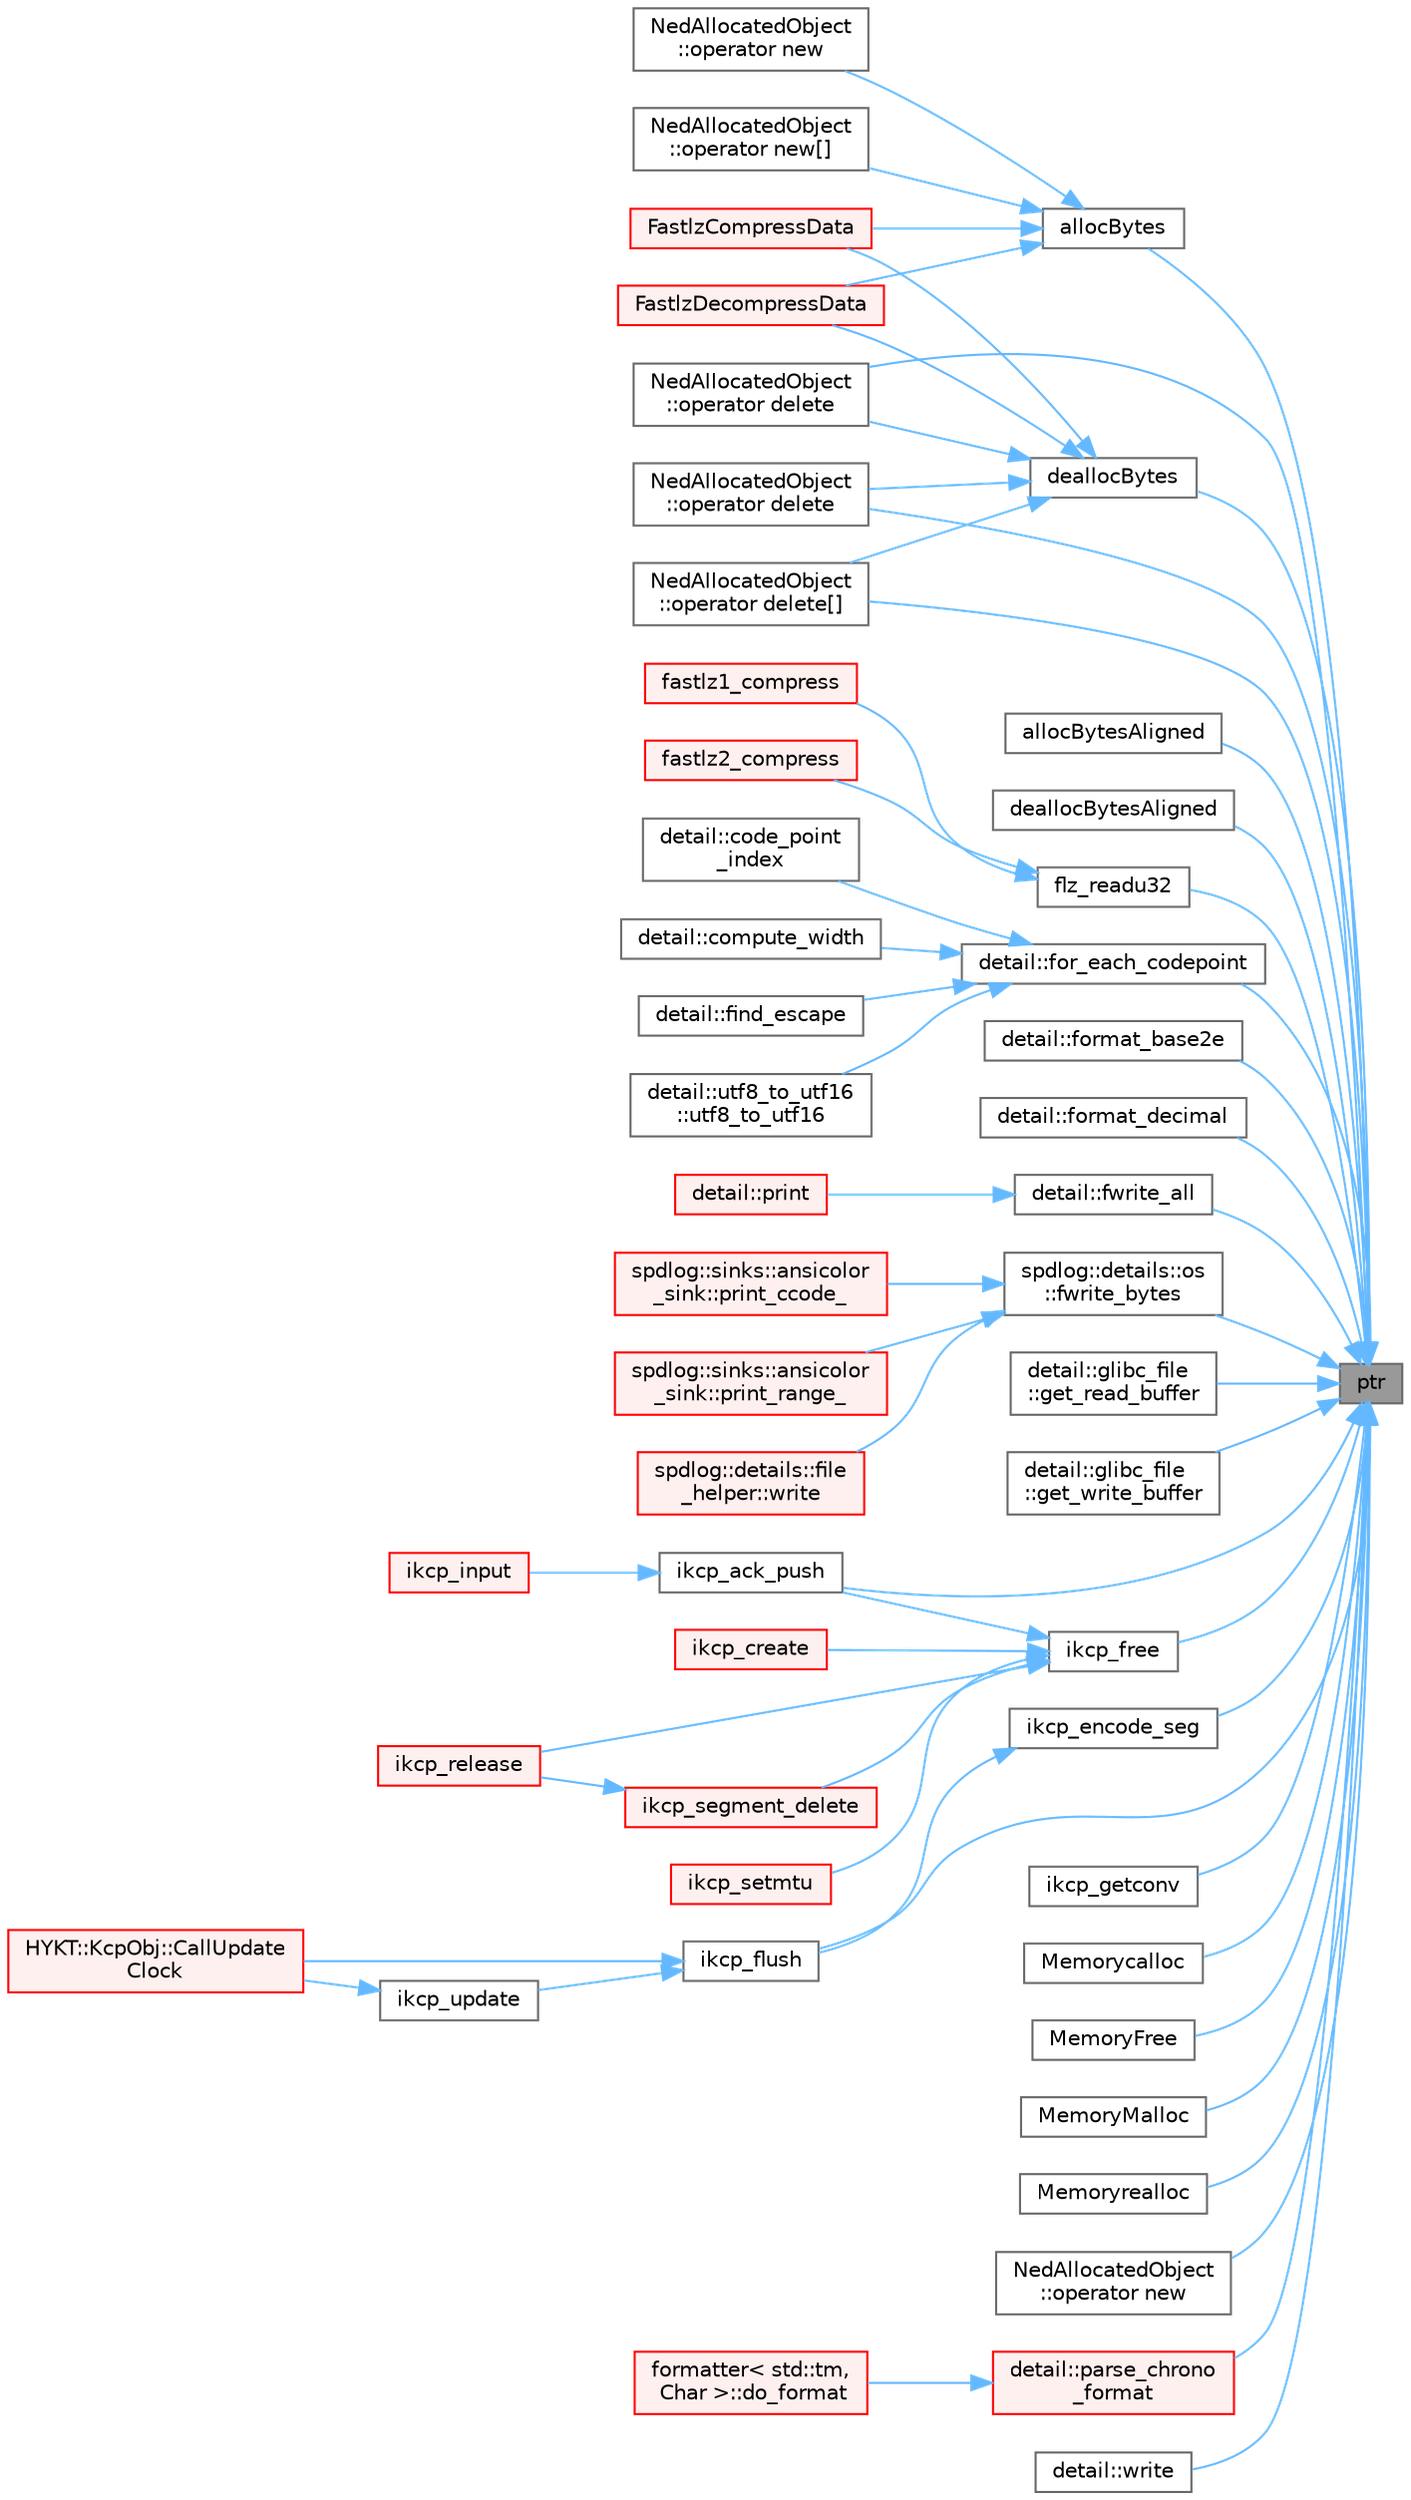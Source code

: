 digraph "ptr"
{
 // LATEX_PDF_SIZE
  bgcolor="transparent";
  edge [fontname=Helvetica,fontsize=10,labelfontname=Helvetica,labelfontsize=10];
  node [fontname=Helvetica,fontsize=10,shape=box,height=0.2,width=0.4];
  rankdir="RL";
  Node1 [id="Node000001",label="ptr",height=0.2,width=0.4,color="gray40", fillcolor="grey60", style="filled", fontcolor="black",tooltip="Converts p to const void* for pointer formatting."];
  Node1 -> Node2 [id="edge1_Node000001_Node000002",dir="back",color="steelblue1",style="solid",tooltip=" "];
  Node2 [id="Node000002",label="allocBytes",height=0.2,width=0.4,color="grey40", fillcolor="white", style="filled",URL="$_ned_allocator_impl_8cpp.html#af15278d7a4bba22072363abe7b04fb1e",tooltip="分配指定大小的内存"];
  Node2 -> Node3 [id="edge2_Node000002_Node000003",dir="back",color="steelblue1",style="solid",tooltip=" "];
  Node3 [id="Node000003",label="FastlzCompressData",height=0.2,width=0.4,color="red", fillcolor="#FFF0F0", style="filled",URL="$common_8cpp.html#a18f079fdf22e51b397aecbc9b760de21",tooltip="fastlz 压缩数据。"];
  Node2 -> Node17 [id="edge3_Node000002_Node000017",dir="back",color="steelblue1",style="solid",tooltip=" "];
  Node17 [id="Node000017",label="FastlzDecompressData",height=0.2,width=0.4,color="red", fillcolor="#FFF0F0", style="filled",URL="$common_8cpp.html#a4a392b934d85ed54106c471cad69665d",tooltip="fastlz 解压数据。"];
  Node2 -> Node18 [id="edge4_Node000002_Node000018",dir="back",color="steelblue1",style="solid",tooltip=" "];
  Node18 [id="Node000018",label="NedAllocatedObject\l::operator new",height=0.2,width=0.4,color="grey40", fillcolor="white", style="filled",URL="$class_ned_allocated_object.html#a2ecdbbd7b03ce152aff07a873204b0a4",tooltip="重载 new 运算符"];
  Node2 -> Node19 [id="edge5_Node000002_Node000019",dir="back",color="steelblue1",style="solid",tooltip=" "];
  Node19 [id="Node000019",label="NedAllocatedObject\l::operator new[]",height=0.2,width=0.4,color="grey40", fillcolor="white", style="filled",URL="$class_ned_allocated_object.html#a6668c14f4f23fb9eaf6b94ee949d0e70",tooltip="重载 new[] 运算符"];
  Node1 -> Node20 [id="edge6_Node000001_Node000020",dir="back",color="steelblue1",style="solid",tooltip=" "];
  Node20 [id="Node000020",label="allocBytesAligned",height=0.2,width=0.4,color="grey40", fillcolor="white", style="filled",URL="$_ned_allocator_impl_8cpp.html#ae371b68680b7cf241fe3f7973b2068f6",tooltip="分配对齐的内存"];
  Node1 -> Node21 [id="edge7_Node000001_Node000021",dir="back",color="steelblue1",style="solid",tooltip=" "];
  Node21 [id="Node000021",label="deallocBytes",height=0.2,width=0.4,color="grey40", fillcolor="white", style="filled",URL="$_ned_allocator_impl_8cpp.html#a394ed5305e19853a8aa9203cdea51dd7",tooltip="释放内存"];
  Node21 -> Node3 [id="edge8_Node000021_Node000003",dir="back",color="steelblue1",style="solid",tooltip=" "];
  Node21 -> Node17 [id="edge9_Node000021_Node000017",dir="back",color="steelblue1",style="solid",tooltip=" "];
  Node21 -> Node22 [id="edge10_Node000021_Node000022",dir="back",color="steelblue1",style="solid",tooltip=" "];
  Node22 [id="Node000022",label="NedAllocatedObject\l::operator delete",height=0.2,width=0.4,color="grey40", fillcolor="white", style="filled",URL="$class_ned_allocated_object.html#a3d97a7e2a0208075b4b37328c96ed390",tooltip="重载 delete 运算符"];
  Node21 -> Node23 [id="edge11_Node000021_Node000023",dir="back",color="steelblue1",style="solid",tooltip=" "];
  Node23 [id="Node000023",label="NedAllocatedObject\l::operator delete",height=0.2,width=0.4,color="grey40", fillcolor="white", style="filled",URL="$class_ned_allocated_object.html#a1d20f55f553fd4a0a730ebb55b345d79",tooltip="重载 placement delete 运算符"];
  Node21 -> Node24 [id="edge12_Node000021_Node000024",dir="back",color="steelblue1",style="solid",tooltip=" "];
  Node24 [id="Node000024",label="NedAllocatedObject\l::operator delete[]",height=0.2,width=0.4,color="grey40", fillcolor="white", style="filled",URL="$class_ned_allocated_object.html#a1d8b2d6f17242ae0d182b0f7a98ba54f",tooltip="重载 delete[] 运算符"];
  Node1 -> Node25 [id="edge13_Node000001_Node000025",dir="back",color="steelblue1",style="solid",tooltip=" "];
  Node25 [id="Node000025",label="deallocBytesAligned",height=0.2,width=0.4,color="grey40", fillcolor="white", style="filled",URL="$_ned_allocator_impl_8cpp.html#a28428a3cf771b12c5dbb6aaad0ad0a2b",tooltip="释放对齐的内存"];
  Node1 -> Node26 [id="edge14_Node000001_Node000026",dir="back",color="steelblue1",style="solid",tooltip=" "];
  Node26 [id="Node000026",label="flz_readu32",height=0.2,width=0.4,color="grey40", fillcolor="white", style="filled",URL="$fastlz_8c.html#a840ac800deb7c00f2994ef2663819817",tooltip="读取 32 位无符号整数"];
  Node26 -> Node27 [id="edge15_Node000026_Node000027",dir="back",color="steelblue1",style="solid",tooltip=" "];
  Node27 [id="Node000027",label="fastlz1_compress",height=0.2,width=0.4,color="red", fillcolor="#FFF0F0", style="filled",URL="$fastlz_8c.html#a1f149a66a870832b28adbd7a3e0464e3",tooltip="级别 1 压缩实现"];
  Node26 -> Node34 [id="edge16_Node000026_Node000034",dir="back",color="steelblue1",style="solid",tooltip=" "];
  Node34 [id="Node000034",label="fastlz2_compress",height=0.2,width=0.4,color="red", fillcolor="#FFF0F0", style="filled",URL="$fastlz_8c.html#a06ae67595a80640a59169dfa4a5c8b44",tooltip="级别 2 压缩实现"];
  Node1 -> Node35 [id="edge17_Node000001_Node000035",dir="back",color="steelblue1",style="solid",tooltip=" "];
  Node35 [id="Node000035",label="detail::for_each_codepoint",height=0.2,width=0.4,color="grey40", fillcolor="white", style="filled",URL="$namespacedetail.html#a9eaa91e3d4139e9d0b119691560d1448",tooltip=" "];
  Node35 -> Node36 [id="edge18_Node000035_Node000036",dir="back",color="steelblue1",style="solid",tooltip=" "];
  Node36 [id="Node000036",label="detail::code_point\l_index",height=0.2,width=0.4,color="grey40", fillcolor="white", style="filled",URL="$namespacedetail.html#aecb4aa6caa07864c7d60927ced8b685a",tooltip=" "];
  Node35 -> Node37 [id="edge19_Node000035_Node000037",dir="back",color="steelblue1",style="solid",tooltip=" "];
  Node37 [id="Node000037",label="detail::compute_width",height=0.2,width=0.4,color="grey40", fillcolor="white", style="filled",URL="$namespacedetail.html#a7475fe761a7eca15f3f2fd32523fa3ee",tooltip=" "];
  Node35 -> Node38 [id="edge20_Node000035_Node000038",dir="back",color="steelblue1",style="solid",tooltip=" "];
  Node38 [id="Node000038",label="detail::find_escape",height=0.2,width=0.4,color="grey40", fillcolor="white", style="filled",URL="$namespacedetail.html#aa5fbf29311a174ca62a5005e505dd2db",tooltip=" "];
  Node35 -> Node39 [id="edge21_Node000035_Node000039",dir="back",color="steelblue1",style="solid",tooltip=" "];
  Node39 [id="Node000039",label="detail::utf8_to_utf16\l::utf8_to_utf16",height=0.2,width=0.4,color="grey40", fillcolor="white", style="filled",URL="$classdetail_1_1utf8__to__utf16.html#a2d988eb59da7e96f717d4acc01a3b49f",tooltip=" "];
  Node1 -> Node40 [id="edge22_Node000001_Node000040",dir="back",color="steelblue1",style="solid",tooltip=" "];
  Node40 [id="Node000040",label="detail::format_base2e",height=0.2,width=0.4,color="grey40", fillcolor="white", style="filled",URL="$namespacedetail.html#a644fd262d53d87df245ef443e97a9817",tooltip=" "];
  Node1 -> Node41 [id="edge23_Node000001_Node000041",dir="back",color="steelblue1",style="solid",tooltip=" "];
  Node41 [id="Node000041",label="detail::format_decimal",height=0.2,width=0.4,color="grey40", fillcolor="white", style="filled",URL="$namespacedetail.html#a31f1c8fd33b9eebb81a5626225feeace",tooltip=" "];
  Node1 -> Node42 [id="edge24_Node000001_Node000042",dir="back",color="steelblue1",style="solid",tooltip=" "];
  Node42 [id="Node000042",label="detail::fwrite_all",height=0.2,width=0.4,color="grey40", fillcolor="white", style="filled",URL="$namespacedetail.html#a6eae6f0ab0e5c18e7a4d3e3890667341",tooltip=" "];
  Node42 -> Node43 [id="edge25_Node000042_Node000043",dir="back",color="steelblue1",style="solid",tooltip=" "];
  Node43 [id="Node000043",label="detail::print",height=0.2,width=0.4,color="red", fillcolor="#FFF0F0", style="filled",URL="$namespacedetail.html#a1e3691c4956c31a727890b0a5f87a534",tooltip=" "];
  Node1 -> Node48 [id="edge26_Node000001_Node000048",dir="back",color="steelblue1",style="solid",tooltip=" "];
  Node48 [id="Node000048",label="spdlog::details::os\l::fwrite_bytes",height=0.2,width=0.4,color="grey40", fillcolor="white", style="filled",URL="$namespacespdlog_1_1details_1_1os.html#a60b2dbca3ecc5ce48ae7f8b358144420",tooltip=" "];
  Node48 -> Node49 [id="edge27_Node000048_Node000049",dir="back",color="steelblue1",style="solid",tooltip=" "];
  Node49 [id="Node000049",label="spdlog::sinks::ansicolor\l_sink::print_ccode_",height=0.2,width=0.4,color="red", fillcolor="#FFF0F0", style="filled",URL="$classspdlog_1_1sinks_1_1ansicolor__sink.html#a62a555af8962ff586ab1b6673abe5fee",tooltip=" "];
  Node48 -> Node51 [id="edge28_Node000048_Node000051",dir="back",color="steelblue1",style="solid",tooltip=" "];
  Node51 [id="Node000051",label="spdlog::sinks::ansicolor\l_sink::print_range_",height=0.2,width=0.4,color="red", fillcolor="#FFF0F0", style="filled",URL="$classspdlog_1_1sinks_1_1ansicolor__sink.html#ac0c9e828ceb822d6f5cd7161d89a43bd",tooltip=" "];
  Node48 -> Node52 [id="edge29_Node000048_Node000052",dir="back",color="steelblue1",style="solid",tooltip=" "];
  Node52 [id="Node000052",label="spdlog::details::file\l_helper::write",height=0.2,width=0.4,color="red", fillcolor="#FFF0F0", style="filled",URL="$classspdlog_1_1details_1_1file__helper.html#a2ee5b948ff399464219a6ec22b09eba1",tooltip=" "];
  Node1 -> Node54 [id="edge30_Node000001_Node000054",dir="back",color="steelblue1",style="solid",tooltip=" "];
  Node54 [id="Node000054",label="detail::glibc_file\l::get_read_buffer",height=0.2,width=0.4,color="grey40", fillcolor="white", style="filled",URL="$classdetail_1_1glibc__file.html#a155aa13c9878ae37550ff81cb87508e4",tooltip=" "];
  Node1 -> Node55 [id="edge31_Node000001_Node000055",dir="back",color="steelblue1",style="solid",tooltip=" "];
  Node55 [id="Node000055",label="detail::glibc_file\l::get_write_buffer",height=0.2,width=0.4,color="grey40", fillcolor="white", style="filled",URL="$classdetail_1_1glibc__file.html#abd2cfc1588cda4e953af12950f3bfca3",tooltip=" "];
  Node1 -> Node56 [id="edge32_Node000001_Node000056",dir="back",color="steelblue1",style="solid",tooltip=" "];
  Node56 [id="Node000056",label="ikcp_ack_push",height=0.2,width=0.4,color="grey40", fillcolor="white", style="filled",URL="$ikcp_8cpp.html#ab94e2deb99103c804fb49ac6a5447a42",tooltip=" "];
  Node56 -> Node57 [id="edge33_Node000056_Node000057",dir="back",color="steelblue1",style="solid",tooltip=" "];
  Node57 [id="Node000057",label="ikcp_input",height=0.2,width=0.4,color="red", fillcolor="#FFF0F0", style="filled",URL="$ikcp_8cpp.html#af4ce33146ddd2b9c55b2f3ba2472f888",tooltip=" "];
  Node1 -> Node59 [id="edge34_Node000001_Node000059",dir="back",color="steelblue1",style="solid",tooltip=" "];
  Node59 [id="Node000059",label="ikcp_encode_seg",height=0.2,width=0.4,color="grey40", fillcolor="white", style="filled",URL="$ikcp_8cpp.html#aa57723466b099571367b9f4de3ece54c",tooltip=" "];
  Node59 -> Node60 [id="edge35_Node000059_Node000060",dir="back",color="steelblue1",style="solid",tooltip=" "];
  Node60 [id="Node000060",label="ikcp_flush",height=0.2,width=0.4,color="grey40", fillcolor="white", style="filled",URL="$ikcp_8cpp.html#a2a3d9426417d04f8f1bbfbded14b4eb1",tooltip=" "];
  Node60 -> Node61 [id="edge36_Node000060_Node000061",dir="back",color="steelblue1",style="solid",tooltip=" "];
  Node61 [id="Node000061",label="HYKT::KcpObj::CallUpdate\lClock",height=0.2,width=0.4,color="red", fillcolor="#FFF0F0", style="filled",URL="$class_h_y_k_t_1_1_kcp_obj.html#a403a9c094edc9382ecb25fe38ce050ca",tooltip=" "];
  Node60 -> Node65 [id="edge37_Node000060_Node000065",dir="back",color="steelblue1",style="solid",tooltip=" "];
  Node65 [id="Node000065",label="ikcp_update",height=0.2,width=0.4,color="grey40", fillcolor="white", style="filled",URL="$ikcp_8cpp.html#a780ff8e4dd414f83db886cfd96172975",tooltip=" "];
  Node65 -> Node61 [id="edge38_Node000065_Node000061",dir="back",color="steelblue1",style="solid",tooltip=" "];
  Node1 -> Node60 [id="edge39_Node000001_Node000060",dir="back",color="steelblue1",style="solid",tooltip=" "];
  Node1 -> Node66 [id="edge40_Node000001_Node000066",dir="back",color="steelblue1",style="solid",tooltip=" "];
  Node66 [id="Node000066",label="ikcp_free",height=0.2,width=0.4,color="grey40", fillcolor="white", style="filled",URL="$ikcp_8cpp.html#abf2a2ab7bd7f5c19cbe61165e4edd9d1",tooltip=" "];
  Node66 -> Node56 [id="edge41_Node000066_Node000056",dir="back",color="steelblue1",style="solid",tooltip=" "];
  Node66 -> Node67 [id="edge42_Node000066_Node000067",dir="back",color="steelblue1",style="solid",tooltip=" "];
  Node67 [id="Node000067",label="ikcp_create",height=0.2,width=0.4,color="red", fillcolor="#FFF0F0", style="filled",URL="$ikcp_8cpp.html#a2ba13891e334dedaced92cb46f67d11c",tooltip=" "];
  Node66 -> Node68 [id="edge43_Node000066_Node000068",dir="back",color="steelblue1",style="solid",tooltip=" "];
  Node68 [id="Node000068",label="ikcp_release",height=0.2,width=0.4,color="red", fillcolor="#FFF0F0", style="filled",URL="$ikcp_8cpp.html#a0d196c057722eacc389000a953b9a834",tooltip=" "];
  Node66 -> Node70 [id="edge44_Node000066_Node000070",dir="back",color="steelblue1",style="solid",tooltip=" "];
  Node70 [id="Node000070",label="ikcp_segment_delete",height=0.2,width=0.4,color="red", fillcolor="#FFF0F0", style="filled",URL="$ikcp_8cpp.html#ab7a3147959b843b2094ed4b4437aa456",tooltip=" "];
  Node70 -> Node68 [id="edge45_Node000070_Node000068",dir="back",color="steelblue1",style="solid",tooltip=" "];
  Node66 -> Node77 [id="edge46_Node000066_Node000077",dir="back",color="steelblue1",style="solid",tooltip=" "];
  Node77 [id="Node000077",label="ikcp_setmtu",height=0.2,width=0.4,color="red", fillcolor="#FFF0F0", style="filled",URL="$ikcp_8cpp.html#a83a0ae338fffdc679dceb34633161b44",tooltip=" "];
  Node1 -> Node78 [id="edge47_Node000001_Node000078",dir="back",color="steelblue1",style="solid",tooltip=" "];
  Node78 [id="Node000078",label="ikcp_getconv",height=0.2,width=0.4,color="grey40", fillcolor="white", style="filled",URL="$ikcp_8cpp.html#a0c812352b08070a1c1bd9f0f57c14379",tooltip=" "];
  Node1 -> Node79 [id="edge48_Node000001_Node000079",dir="back",color="steelblue1",style="solid",tooltip=" "];
  Node79 [id="Node000079",label="Memorycalloc",height=0.2,width=0.4,color="grey40", fillcolor="white", style="filled",URL="$_ned_allocator_impl_8cpp.html#aaad3a091fc04393206d90605fc5b3c46",tooltip="分配并清零内存"];
  Node1 -> Node80 [id="edge49_Node000001_Node000080",dir="back",color="steelblue1",style="solid",tooltip=" "];
  Node80 [id="Node000080",label="MemoryFree",height=0.2,width=0.4,color="grey40", fillcolor="white", style="filled",URL="$_ned_allocator_impl_8cpp.html#a78c24ba3980927619d7e56e81d3b0633",tooltip="释放内存（替代 free）"];
  Node1 -> Node81 [id="edge50_Node000001_Node000081",dir="back",color="steelblue1",style="solid",tooltip=" "];
  Node81 [id="Node000081",label="MemoryMalloc",height=0.2,width=0.4,color="grey40", fillcolor="white", style="filled",URL="$_ned_allocator_impl_8cpp.html#a2ce21103b56ddc014cd8357d6acf2f54",tooltip="分配内存（替代 malloc）"];
  Node1 -> Node82 [id="edge51_Node000001_Node000082",dir="back",color="steelblue1",style="solid",tooltip=" "];
  Node82 [id="Node000082",label="Memoryrealloc",height=0.2,width=0.4,color="grey40", fillcolor="white", style="filled",URL="$_ned_allocator_impl_8cpp.html#abb53b80d0d06dec88682b2f69a9e3cec",tooltip="重新分配内存"];
  Node1 -> Node22 [id="edge52_Node000001_Node000022",dir="back",color="steelblue1",style="solid",tooltip=" "];
  Node1 -> Node23 [id="edge53_Node000001_Node000023",dir="back",color="steelblue1",style="solid",tooltip=" "];
  Node1 -> Node24 [id="edge54_Node000001_Node000024",dir="back",color="steelblue1",style="solid",tooltip=" "];
  Node1 -> Node83 [id="edge55_Node000001_Node000083",dir="back",color="steelblue1",style="solid",tooltip=" "];
  Node83 [id="Node000083",label="NedAllocatedObject\l::operator new",height=0.2,width=0.4,color="grey40", fillcolor="white", style="filled",URL="$class_ned_allocated_object.html#ad938b17cfbe5883d65d9decda4e6def9",tooltip="重载 placement new 运算符"];
  Node1 -> Node84 [id="edge56_Node000001_Node000084",dir="back",color="steelblue1",style="solid",tooltip=" "];
  Node84 [id="Node000084",label="detail::parse_chrono\l_format",height=0.2,width=0.4,color="red", fillcolor="#FFF0F0", style="filled",URL="$namespacedetail.html#a2a155b536c7479f0db71c80503974827",tooltip=" "];
  Node84 -> Node85 [id="edge57_Node000084_Node000085",dir="back",color="steelblue1",style="solid",tooltip=" "];
  Node85 [id="Node000085",label="formatter\< std::tm,\l Char \>::do_format",height=0.2,width=0.4,color="red", fillcolor="#FFF0F0", style="filled",URL="$structformatter_3_01std_1_1tm_00_01_char_01_4.html#aa9f5144aebbd265e2741db3d13aaebdd",tooltip=" "];
  Node1 -> Node90 [id="edge58_Node000001_Node000090",dir="back",color="steelblue1",style="solid",tooltip=" "];
  Node90 [id="Node000090",label="detail::write",height=0.2,width=0.4,color="grey40", fillcolor="white", style="filled",URL="$namespacedetail.html#a89dea9ae2ccdef585b85cf0876e9216d",tooltip=" "];
}
